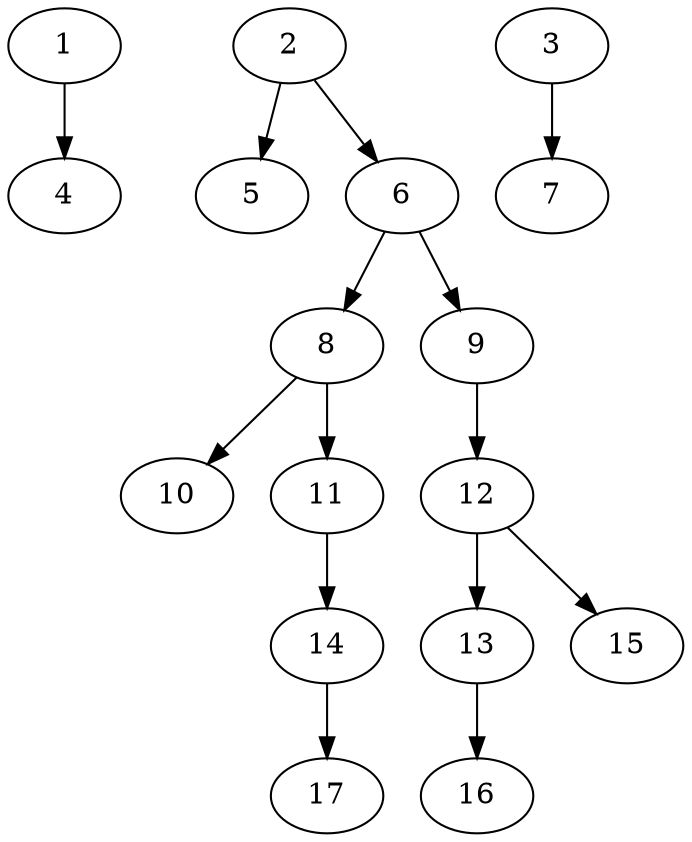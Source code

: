 // DAG (tier=1-easy, mode=compute, n=17, ccr=0.270, fat=0.483, density=0.304, regular=0.660, jump=0.054, mindata=262144, maxdata=2097152)
// DAG automatically generated by daggen at Sun Aug 24 16:33:32 2025
// /home/ermia/Project/Environments/daggen/bin/daggen --dot --ccr 0.270 --fat 0.483 --regular 0.660 --density 0.304 --jump 0.054 --mindata 262144 --maxdata 2097152 -n 17 
digraph G {
  1 [size="1726759656686251", alpha="0.03", expect_size="863379828343125"]
  1 -> 4 [size ="4731183300608"]
  2 [size="14683298939324160", alpha="0.01", expect_size="7341649469662080"]
  2 -> 5 [size ="6481382473728"]
  2 -> 6 [size ="6481382473728"]
  3 [size="19014272047197840", alpha="0.04", expect_size="9507136023598920"]
  3 -> 7 [size ="9622077308928"]
  4 [size="1404386128521620", alpha="0.12", expect_size="702193064260810"]
  5 [size="958911950962556928", alpha="0.10", expect_size="479455975481278464"]
  6 [size="2062716515967834", alpha="0.04", expect_size="1031358257983917"]
  6 -> 8 [size ="3698503712768"]
  6 -> 9 [size ="3698503712768"]
  7 [size="25628402262581748", alpha="0.14", expect_size="12814201131290874"]
  8 [size="15234709755502150", alpha="0.03", expect_size="7617354877751075"]
  8 -> 10 [size ="29052442247168"]
  8 -> 11 [size ="29052442247168"]
  9 [size="2631854124347744", alpha="0.09", expect_size="1315927062173872"]
  9 -> 12 [size ="1653696626688"]
  10 [size="22906699083678076", alpha="0.19", expect_size="11453349541839038"]
  11 [size="408188203516761", alpha="0.10", expect_size="204094101758380"]
  11 -> 14 [size ="12039363756032"]
  12 [size="34204059762163712", alpha="0.09", expect_size="17102029881081856"]
  12 -> 13 [size ="842962829312"]
  12 -> 15 [size ="842962829312"]
  13 [size="49702729055852", alpha="0.11", expect_size="24851364527926"]
  13 -> 16 [size ="5395586220032"]
  14 [size="57107863443272", alpha="0.12", expect_size="28553931721636"]
  14 -> 17 [size ="2088771780608"]
  15 [size="13815366735307720", alpha="0.04", expect_size="6907683367653860"]
  16 [size="30464874119168000", alpha="0.03", expect_size="15232437059584000"]
  17 [size="1644305163125032", alpha="0.10", expect_size="822152581562516"]
}